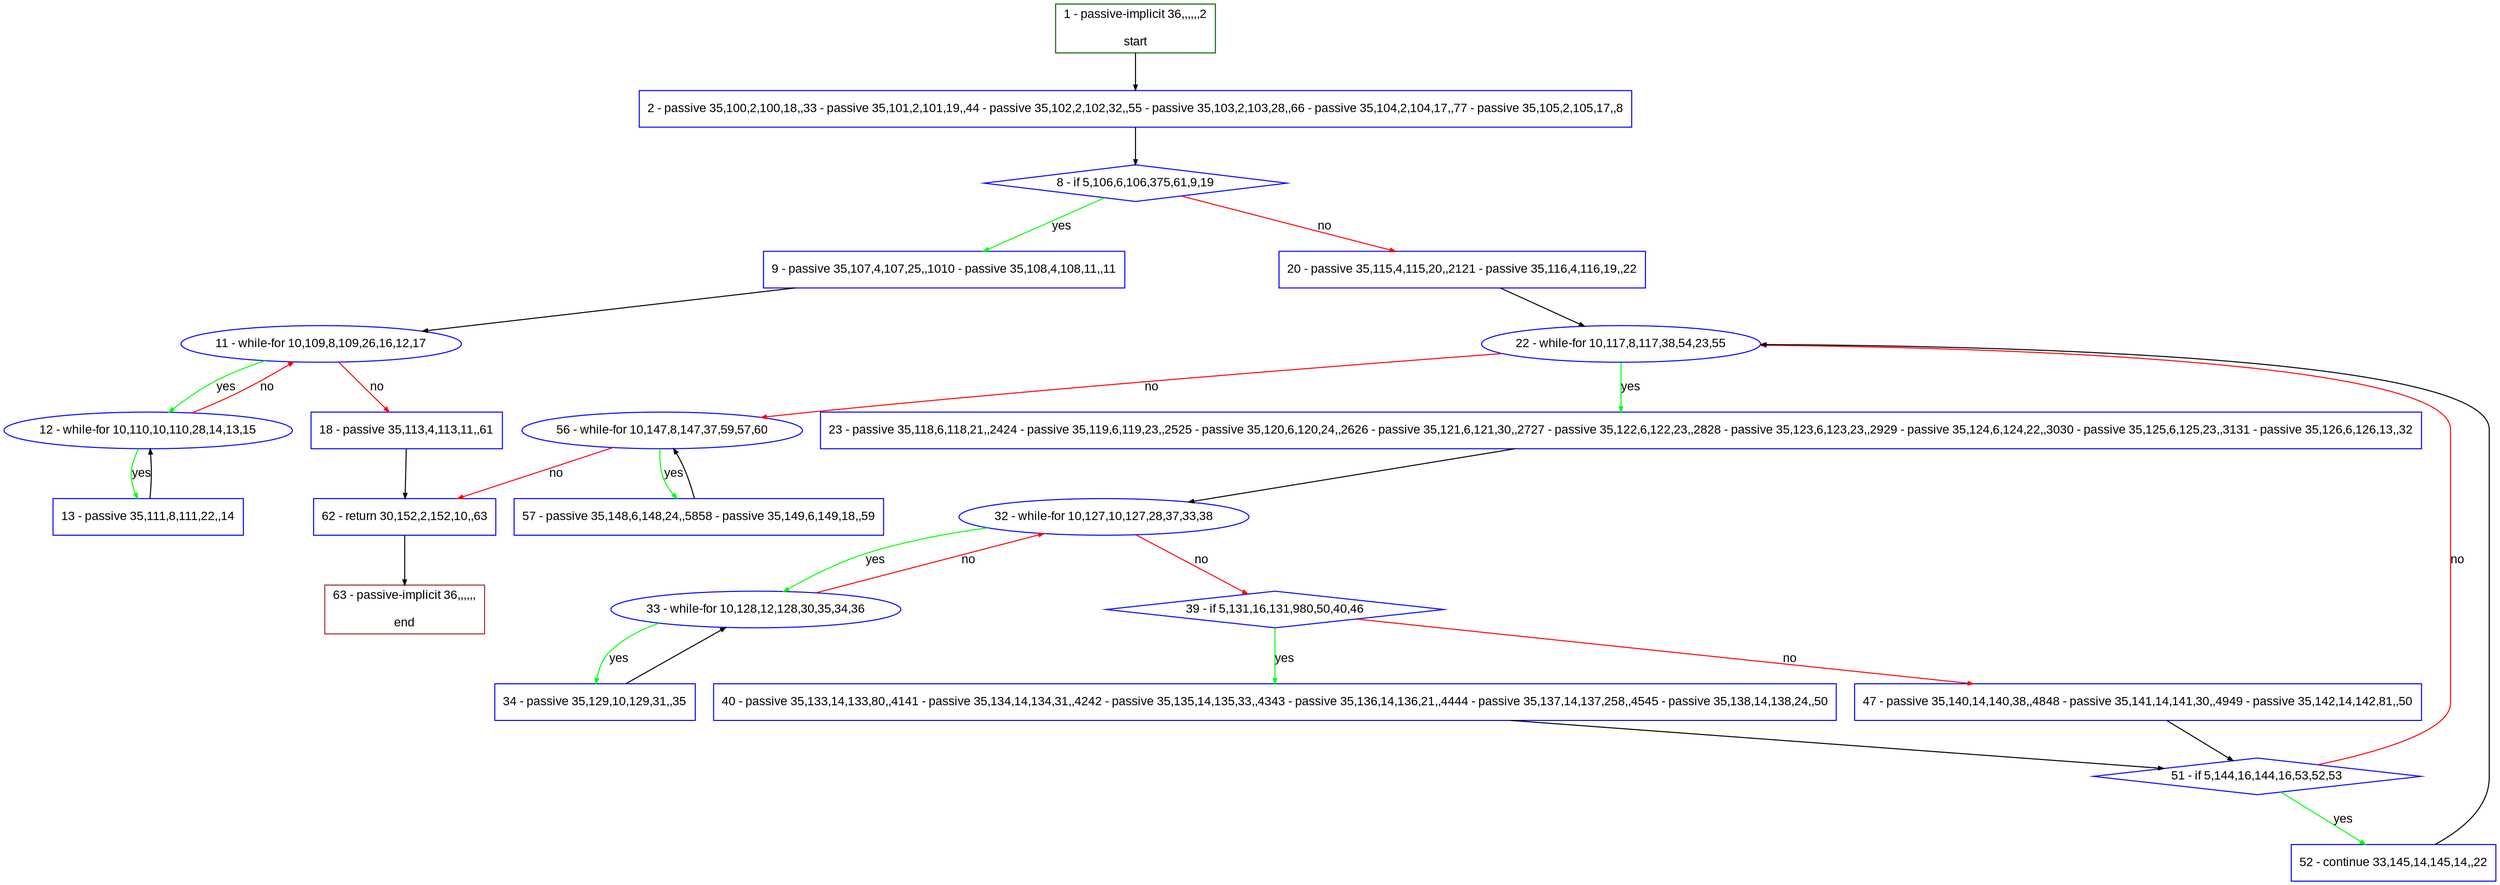 digraph "" {
  graph [pack="true", label="", fontsize="12", packmode="clust", fontname="Arial", fillcolor="#FFFFCC", bgcolor="white", style="rounded,filled", compound="true"];
  node [node_initialized="no", label="", color="grey", fontsize="12", fillcolor="white", fontname="Arial", style="filled", shape="rectangle", compound="true", fixedsize="false"];
  edge [fontcolor="black", arrowhead="normal", arrowtail="none", arrowsize="0.5", ltail="", label="", color="black", fontsize="12", lhead="", fontname="Arial", dir="forward", compound="true"];
  __N1 [label="2 - passive 35,100,2,100,18,,33 - passive 35,101,2,101,19,,44 - passive 35,102,2,102,32,,55 - passive 35,103,2,103,28,,66 - passive 35,104,2,104,17,,77 - passive 35,105,2,105,17,,8", color="#0000ff", fillcolor="#ffffff", style="filled", shape="box"];
  __N2 [label="1 - passive-implicit 36,,,,,,2\n\nstart", color="#006400", fillcolor="#ffffff", style="filled", shape="box"];
  __N3 [label="8 - if 5,106,6,106,375,61,9,19", color="#0000ff", fillcolor="#ffffff", style="filled", shape="diamond"];
  __N4 [label="9 - passive 35,107,4,107,25,,1010 - passive 35,108,4,108,11,,11", color="#0000ff", fillcolor="#ffffff", style="filled", shape="box"];
  __N5 [label="20 - passive 35,115,4,115,20,,2121 - passive 35,116,4,116,19,,22", color="#0000ff", fillcolor="#ffffff", style="filled", shape="box"];
  __N6 [label="11 - while-for 10,109,8,109,26,16,12,17", color="#0000ff", fillcolor="#ffffff", style="filled", shape="oval"];
  __N7 [label="12 - while-for 10,110,10,110,28,14,13,15", color="#0000ff", fillcolor="#ffffff", style="filled", shape="oval"];
  __N8 [label="18 - passive 35,113,4,113,11,,61", color="#0000ff", fillcolor="#ffffff", style="filled", shape="box"];
  __N9 [label="13 - passive 35,111,8,111,22,,14", color="#0000ff", fillcolor="#ffffff", style="filled", shape="box"];
  __N10 [label="62 - return 30,152,2,152,10,,63", color="#0000ff", fillcolor="#ffffff", style="filled", shape="box"];
  __N11 [label="22 - while-for 10,117,8,117,38,54,23,55", color="#0000ff", fillcolor="#ffffff", style="filled", shape="oval"];
  __N12 [label="23 - passive 35,118,6,118,21,,2424 - passive 35,119,6,119,23,,2525 - passive 35,120,6,120,24,,2626 - passive 35,121,6,121,30,,2727 - passive 35,122,6,122,23,,2828 - passive 35,123,6,123,23,,2929 - passive 35,124,6,124,22,,3030 - passive 35,125,6,125,23,,3131 - passive 35,126,6,126,13,,32", color="#0000ff", fillcolor="#ffffff", style="filled", shape="box"];
  __N13 [label="56 - while-for 10,147,8,147,37,59,57,60", color="#0000ff", fillcolor="#ffffff", style="filled", shape="oval"];
  __N14 [label="32 - while-for 10,127,10,127,28,37,33,38", color="#0000ff", fillcolor="#ffffff", style="filled", shape="oval"];
  __N15 [label="33 - while-for 10,128,12,128,30,35,34,36", color="#0000ff", fillcolor="#ffffff", style="filled", shape="oval"];
  __N16 [label="39 - if 5,131,16,131,980,50,40,46", color="#0000ff", fillcolor="#ffffff", style="filled", shape="diamond"];
  __N17 [label="34 - passive 35,129,10,129,31,,35", color="#0000ff", fillcolor="#ffffff", style="filled", shape="box"];
  __N18 [label="40 - passive 35,133,14,133,80,,4141 - passive 35,134,14,134,31,,4242 - passive 35,135,14,135,33,,4343 - passive 35,136,14,136,21,,4444 - passive 35,137,14,137,258,,4545 - passive 35,138,14,138,24,,50", color="#0000ff", fillcolor="#ffffff", style="filled", shape="box"];
  __N19 [label="47 - passive 35,140,14,140,38,,4848 - passive 35,141,14,141,30,,4949 - passive 35,142,14,142,81,,50", color="#0000ff", fillcolor="#ffffff", style="filled", shape="box"];
  __N20 [label="51 - if 5,144,16,144,16,53,52,53", color="#0000ff", fillcolor="#ffffff", style="filled", shape="diamond"];
  __N21 [label="52 - continue 33,145,14,145,14,,22", color="#0000ff", fillcolor="#ffffff", style="filled", shape="box"];
  __N22 [label="57 - passive 35,148,6,148,24,,5858 - passive 35,149,6,149,18,,59", color="#0000ff", fillcolor="#ffffff", style="filled", shape="box"];
  __N23 [label="63 - passive-implicit 36,,,,,,\n\nend", color="#a52a2a", fillcolor="#ffffff", style="filled", shape="box"];
  __N2 -> __N1 [arrowhead="normal", arrowtail="none", color="#000000", label="", dir="forward"];
  __N1 -> __N3 [arrowhead="normal", arrowtail="none", color="#000000", label="", dir="forward"];
  __N3 -> __N4 [arrowhead="normal", arrowtail="none", color="#00ff00", label="yes", dir="forward"];
  __N3 -> __N5 [arrowhead="normal", arrowtail="none", color="#ff0000", label="no", dir="forward"];
  __N4 -> __N6 [arrowhead="normal", arrowtail="none", color="#000000", label="", dir="forward"];
  __N6 -> __N7 [arrowhead="normal", arrowtail="none", color="#00ff00", label="yes", dir="forward"];
  __N7 -> __N6 [arrowhead="normal", arrowtail="none", color="#ff0000", label="no", dir="forward"];
  __N6 -> __N8 [arrowhead="normal", arrowtail="none", color="#ff0000", label="no", dir="forward"];
  __N7 -> __N9 [arrowhead="normal", arrowtail="none", color="#00ff00", label="yes", dir="forward"];
  __N9 -> __N7 [arrowhead="normal", arrowtail="none", color="#000000", label="", dir="forward"];
  __N8 -> __N10 [arrowhead="normal", arrowtail="none", color="#000000", label="", dir="forward"];
  __N5 -> __N11 [arrowhead="normal", arrowtail="none", color="#000000", label="", dir="forward"];
  __N11 -> __N12 [arrowhead="normal", arrowtail="none", color="#00ff00", label="yes", dir="forward"];
  __N11 -> __N13 [arrowhead="normal", arrowtail="none", color="#ff0000", label="no", dir="forward"];
  __N12 -> __N14 [arrowhead="normal", arrowtail="none", color="#000000", label="", dir="forward"];
  __N14 -> __N15 [arrowhead="normal", arrowtail="none", color="#00ff00", label="yes", dir="forward"];
  __N15 -> __N14 [arrowhead="normal", arrowtail="none", color="#ff0000", label="no", dir="forward"];
  __N14 -> __N16 [arrowhead="normal", arrowtail="none", color="#ff0000", label="no", dir="forward"];
  __N15 -> __N17 [arrowhead="normal", arrowtail="none", color="#00ff00", label="yes", dir="forward"];
  __N17 -> __N15 [arrowhead="normal", arrowtail="none", color="#000000", label="", dir="forward"];
  __N16 -> __N18 [arrowhead="normal", arrowtail="none", color="#00ff00", label="yes", dir="forward"];
  __N16 -> __N19 [arrowhead="normal", arrowtail="none", color="#ff0000", label="no", dir="forward"];
  __N18 -> __N20 [arrowhead="normal", arrowtail="none", color="#000000", label="", dir="forward"];
  __N19 -> __N20 [arrowhead="normal", arrowtail="none", color="#000000", label="", dir="forward"];
  __N20 -> __N11 [arrowhead="normal", arrowtail="none", color="#ff0000", label="no", dir="forward"];
  __N20 -> __N21 [arrowhead="normal", arrowtail="none", color="#00ff00", label="yes", dir="forward"];
  __N21 -> __N11 [arrowhead="normal", arrowtail="none", color="#000000", label="", dir="forward"];
  __N13 -> __N22 [arrowhead="normal", arrowtail="none", color="#00ff00", label="yes", dir="forward"];
  __N22 -> __N13 [arrowhead="normal", arrowtail="none", color="#000000", label="", dir="forward"];
  __N13 -> __N10 [arrowhead="normal", arrowtail="none", color="#ff0000", label="no", dir="forward"];
  __N10 -> __N23 [arrowhead="normal", arrowtail="none", color="#000000", label="", dir="forward"];
}
